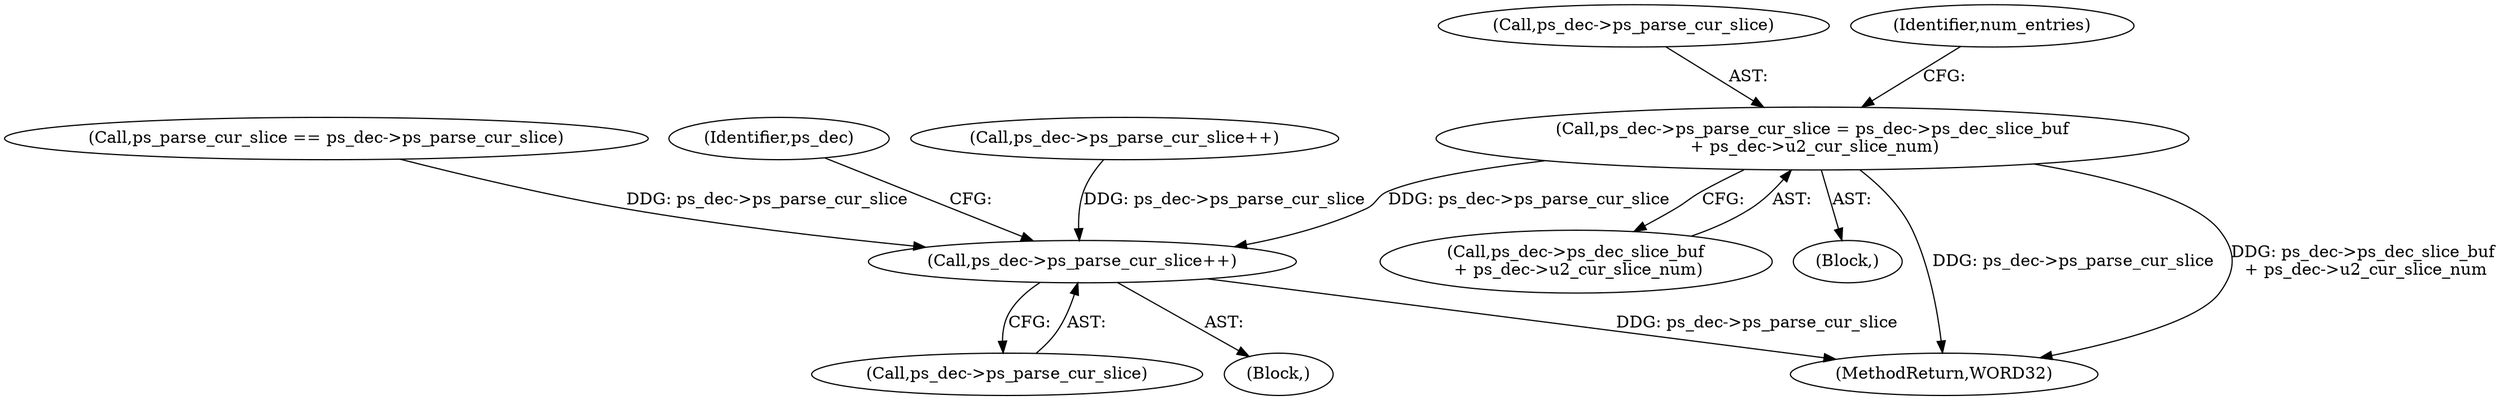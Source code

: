 digraph "0_Android_9a00f562a612d56e7b2b989d168647db900ba6cf@integer" {
"1000827" [label="(Call,ps_dec->ps_parse_cur_slice = ps_dec->ps_dec_slice_buf\n + ps_dec->u2_cur_slice_num)"];
"1001408" [label="(Call,ps_dec->ps_parse_cur_slice++)"];
"1001408" [label="(Call,ps_dec->ps_parse_cur_slice++)"];
"1000560" [label="(Call,ps_parse_cur_slice == ps_dec->ps_parse_cur_slice)"];
"1000828" [label="(Call,ps_dec->ps_parse_cur_slice)"];
"1000831" [label="(Call,ps_dec->ps_dec_slice_buf\n + ps_dec->u2_cur_slice_num)"];
"1001414" [label="(Identifier,ps_dec)"];
"1000827" [label="(Call,ps_dec->ps_parse_cur_slice = ps_dec->ps_dec_slice_buf\n + ps_dec->u2_cur_slice_num)"];
"1000826" [label="(Block,)"];
"1000821" [label="(Call,ps_dec->ps_parse_cur_slice++)"];
"1000843" [label="(Identifier,num_entries)"];
"1001409" [label="(Call,ps_dec->ps_parse_cur_slice)"];
"1001407" [label="(Block,)"];
"1001450" [label="(MethodReturn,WORD32)"];
"1000827" -> "1000826"  [label="AST: "];
"1000827" -> "1000831"  [label="CFG: "];
"1000828" -> "1000827"  [label="AST: "];
"1000831" -> "1000827"  [label="AST: "];
"1000843" -> "1000827"  [label="CFG: "];
"1000827" -> "1001450"  [label="DDG: ps_dec->ps_parse_cur_slice"];
"1000827" -> "1001450"  [label="DDG: ps_dec->ps_dec_slice_buf\n + ps_dec->u2_cur_slice_num"];
"1000827" -> "1001408"  [label="DDG: ps_dec->ps_parse_cur_slice"];
"1001408" -> "1001407"  [label="AST: "];
"1001408" -> "1001409"  [label="CFG: "];
"1001409" -> "1001408"  [label="AST: "];
"1001414" -> "1001408"  [label="CFG: "];
"1001408" -> "1001450"  [label="DDG: ps_dec->ps_parse_cur_slice"];
"1000560" -> "1001408"  [label="DDG: ps_dec->ps_parse_cur_slice"];
"1000821" -> "1001408"  [label="DDG: ps_dec->ps_parse_cur_slice"];
}
